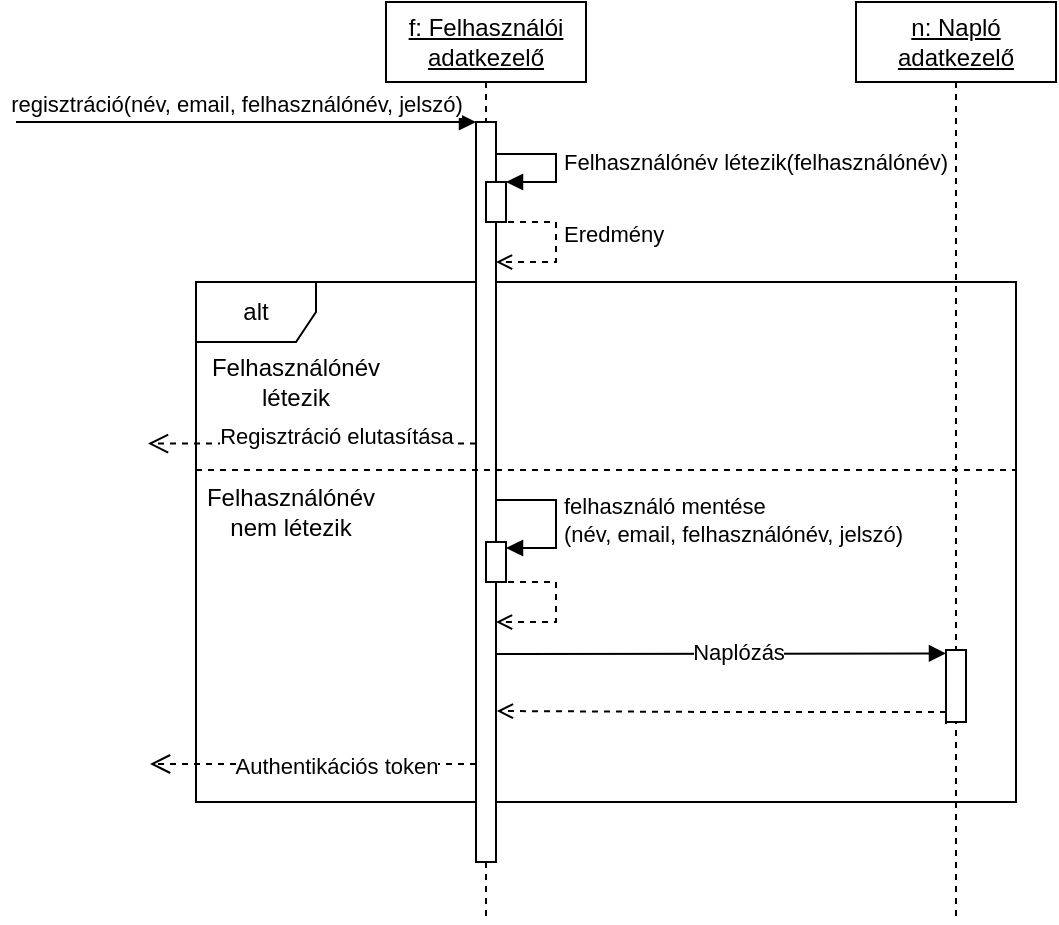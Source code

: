 <mxfile version="15.5.5" type="github">
  <diagram name="Page-1" id="13e1069c-82ec-6db2-03f1-153e76fe0fe0">
    <mxGraphModel dx="813" dy="1304" grid="1" gridSize="10" guides="1" tooltips="1" connect="1" arrows="1" fold="1" page="1" pageScale="1" pageWidth="1100" pageHeight="850" background="none" math="0" shadow="0">
      <root>
        <mxCell id="0" />
        <mxCell id="1" parent="0" />
        <mxCell id="wc8MHf9N2YYuKddE2Fxc-17" value="alt" style="shape=umlFrame;whiteSpace=wrap;html=1;" parent="1" vertex="1">
          <mxGeometry x="140" y="130" width="410" height="260" as="geometry" />
        </mxCell>
        <mxCell id="wc8MHf9N2YYuKddE2Fxc-1" value="&lt;u&gt;f: Felhasználói adatkezelő&lt;/u&gt;" style="shape=umlLifeline;perimeter=lifelinePerimeter;whiteSpace=wrap;html=1;container=1;collapsible=0;recursiveResize=0;outlineConnect=0;" parent="1" vertex="1">
          <mxGeometry x="235" y="-10" width="100" height="460" as="geometry" />
        </mxCell>
        <mxCell id="wc8MHf9N2YYuKddE2Fxc-4" value="" style="html=1;points=[];perimeter=orthogonalPerimeter;" parent="wc8MHf9N2YYuKddE2Fxc-1" vertex="1">
          <mxGeometry x="45" y="60" width="10" height="370" as="geometry" />
        </mxCell>
        <mxCell id="wc8MHf9N2YYuKddE2Fxc-5" value="regisztráció(név, email, felhasználónév, jelszó)" style="html=1;verticalAlign=bottom;endArrow=block;entryX=0;entryY=0;rounded=0;" parent="wc8MHf9N2YYuKddE2Fxc-1" target="wc8MHf9N2YYuKddE2Fxc-4" edge="1">
          <mxGeometry x="-0.043" relative="1" as="geometry">
            <mxPoint x="-185" y="60" as="sourcePoint" />
            <mxPoint as="offset" />
          </mxGeometry>
        </mxCell>
        <mxCell id="wc8MHf9N2YYuKddE2Fxc-11" value="" style="html=1;points=[];perimeter=orthogonalPerimeter;" parent="wc8MHf9N2YYuKddE2Fxc-1" vertex="1">
          <mxGeometry x="50" y="90" width="10" height="20" as="geometry" />
        </mxCell>
        <mxCell id="wc8MHf9N2YYuKddE2Fxc-12" value="Felhasználónév létezik(felhasználónév)" style="edgeStyle=orthogonalEdgeStyle;html=1;align=left;spacingLeft=2;endArrow=block;rounded=0;entryX=1;entryY=0;" parent="wc8MHf9N2YYuKddE2Fxc-1" edge="1">
          <mxGeometry x="0.176" relative="1" as="geometry">
            <mxPoint x="55" y="60" as="sourcePoint" />
            <Array as="points">
              <mxPoint x="55" y="76" />
              <mxPoint x="85" y="76" />
              <mxPoint x="85" y="90" />
            </Array>
            <mxPoint as="offset" />
            <mxPoint x="60" y="90" as="targetPoint" />
          </mxGeometry>
        </mxCell>
        <mxCell id="wc8MHf9N2YYuKddE2Fxc-16" value="Eredmény" style="edgeStyle=orthogonalEdgeStyle;html=1;align=left;spacingLeft=2;endArrow=open;rounded=0;entryX=1;entryY=0.192;entryDx=0;entryDy=0;entryPerimeter=0;dashed=1;endFill=0;" parent="wc8MHf9N2YYuKddE2Fxc-1" edge="1">
          <mxGeometry x="-0.1" relative="1" as="geometry">
            <mxPoint x="55" y="110" as="sourcePoint" />
            <Array as="points">
              <mxPoint x="85" y="110" />
              <mxPoint x="85" y="130" />
            </Array>
            <mxPoint x="55" y="130.04" as="targetPoint" />
            <mxPoint as="offset" />
          </mxGeometry>
        </mxCell>
        <mxCell id="wc8MHf9N2YYuKddE2Fxc-38" value="" style="html=1;points=[];perimeter=orthogonalPerimeter;" parent="wc8MHf9N2YYuKddE2Fxc-1" vertex="1">
          <mxGeometry x="50" y="270" width="10" height="20" as="geometry" />
        </mxCell>
        <mxCell id="wc8MHf9N2YYuKddE2Fxc-39" value="" style="edgeStyle=orthogonalEdgeStyle;html=1;align=left;spacingLeft=2;endArrow=open;rounded=0;entryX=1;entryY=0.192;entryDx=0;entryDy=0;entryPerimeter=0;dashed=1;endFill=0;" parent="wc8MHf9N2YYuKddE2Fxc-1" edge="1">
          <mxGeometry relative="1" as="geometry">
            <mxPoint x="55" y="290" as="sourcePoint" />
            <Array as="points">
              <mxPoint x="85" y="290" />
              <mxPoint x="85" y="310" />
            </Array>
            <mxPoint x="55" y="310.04" as="targetPoint" />
          </mxGeometry>
        </mxCell>
        <mxCell id="wc8MHf9N2YYuKddE2Fxc-37" value="felhasználó mentése&lt;br&gt;(név, email, felhasználónév, jelszó)" style="edgeStyle=orthogonalEdgeStyle;html=1;align=left;spacingLeft=2;endArrow=block;rounded=0;entryX=1;entryY=0;" parent="wc8MHf9N2YYuKddE2Fxc-1" edge="1">
          <mxGeometry x="0.113" relative="1" as="geometry">
            <mxPoint x="55" y="240" as="sourcePoint" />
            <Array as="points">
              <mxPoint x="55" y="249" />
              <mxPoint x="85" y="249" />
              <mxPoint x="85" y="273" />
            </Array>
            <mxPoint x="60" y="273" as="targetPoint" />
            <mxPoint as="offset" />
          </mxGeometry>
        </mxCell>
        <mxCell id="wc8MHf9N2YYuKddE2Fxc-32" value="Regisztráció elutasítása" style="html=1;verticalAlign=bottom;endArrow=open;dashed=1;endSize=8;rounded=0;" parent="wc8MHf9N2YYuKddE2Fxc-1" edge="1">
          <mxGeometry x="-0.146" y="5" relative="1" as="geometry">
            <mxPoint x="-119" y="220.76" as="targetPoint" />
            <mxPoint x="45" y="220.76" as="sourcePoint" />
            <Array as="points">
              <mxPoint x="-105" y="220.76" />
            </Array>
            <mxPoint as="offset" />
          </mxGeometry>
        </mxCell>
        <mxCell id="wc8MHf9N2YYuKddE2Fxc-6" value="Authentikációs token" style="html=1;verticalAlign=bottom;endArrow=open;dashed=1;endSize=8;rounded=0;" parent="1" edge="1">
          <mxGeometry x="-0.141" y="10" relative="1" as="geometry">
            <mxPoint x="117" y="371" as="targetPoint" />
            <mxPoint x="280" y="371" as="sourcePoint" />
            <Array as="points">
              <mxPoint x="220" y="371" />
              <mxPoint x="130" y="371" />
            </Array>
            <mxPoint as="offset" />
          </mxGeometry>
        </mxCell>
        <mxCell id="wc8MHf9N2YYuKddE2Fxc-19" value="" style="line;strokeWidth=1;fillColor=none;align=left;verticalAlign=middle;spacingTop=-1;spacingLeft=3;spacingRight=3;rotatable=0;labelPosition=right;points=[];portConstraint=eastwest;dashed=1;" parent="1" vertex="1">
          <mxGeometry x="140" y="220" width="410" height="8" as="geometry" />
        </mxCell>
        <mxCell id="wc8MHf9N2YYuKddE2Fxc-23" value="Felhasználónév létezik" style="text;html=1;strokeColor=none;fillColor=none;align=center;verticalAlign=middle;whiteSpace=wrap;rounded=0;dashed=1;" parent="1" vertex="1">
          <mxGeometry x="160" y="165" width="60" height="30" as="geometry" />
        </mxCell>
        <mxCell id="wc8MHf9N2YYuKddE2Fxc-26" value="&lt;u&gt;n: Napló&lt;br&gt;adatkezelő&lt;/u&gt;" style="shape=umlLifeline;perimeter=lifelinePerimeter;whiteSpace=wrap;html=1;container=1;collapsible=0;recursiveResize=0;outlineConnect=0;" parent="1" vertex="1">
          <mxGeometry x="470" y="-10" width="100" height="460" as="geometry" />
        </mxCell>
        <mxCell id="wc8MHf9N2YYuKddE2Fxc-27" value="" style="html=1;points=[];perimeter=orthogonalPerimeter;" parent="wc8MHf9N2YYuKddE2Fxc-26" vertex="1">
          <mxGeometry x="45" y="324" width="10" height="36" as="geometry" />
        </mxCell>
        <mxCell id="wc8MHf9N2YYuKddE2Fxc-42" value="" style="endArrow=open;endFill=0;html=1;edgeStyle=orthogonalEdgeStyle;align=left;verticalAlign=top;rounded=0;entryX=1.043;entryY=0.923;entryDx=0;entryDy=0;entryPerimeter=0;dashed=1;" parent="wc8MHf9N2YYuKddE2Fxc-26" edge="1">
          <mxGeometry x="-1" relative="1" as="geometry">
            <mxPoint x="45" y="361" as="sourcePoint" />
            <mxPoint x="-179.57" y="354.51" as="targetPoint" />
            <Array as="points">
              <mxPoint x="45" y="355" />
              <mxPoint x="-68" y="355" />
            </Array>
          </mxGeometry>
        </mxCell>
        <mxCell id="wc8MHf9N2YYuKddE2Fxc-36" value="Felhasználónév nem létezik" style="text;html=1;strokeColor=none;fillColor=none;align=center;verticalAlign=middle;whiteSpace=wrap;rounded=0;dashed=1;" parent="1" vertex="1">
          <mxGeometry x="155" y="230" width="65" height="30" as="geometry" />
        </mxCell>
        <mxCell id="wc8MHf9N2YYuKddE2Fxc-40" value="" style="endArrow=block;endFill=1;html=1;edgeStyle=orthogonalEdgeStyle;align=left;verticalAlign=top;rounded=0;entryX=0;entryY=0.034;entryDx=0;entryDy=0;entryPerimeter=0;" parent="1" edge="1">
          <mxGeometry x="-1" relative="1" as="geometry">
            <mxPoint x="290" y="316" as="sourcePoint" />
            <mxPoint x="515" y="315.7" as="targetPoint" />
            <Array as="points">
              <mxPoint x="515" y="316" />
            </Array>
          </mxGeometry>
        </mxCell>
        <mxCell id="wc8MHf9N2YYuKddE2Fxc-44" value="Naplózás" style="edgeLabel;html=1;align=center;verticalAlign=middle;resizable=0;points=[];" parent="wc8MHf9N2YYuKddE2Fxc-40" vertex="1" connectable="0">
          <mxGeometry x="0.32" y="-1" relative="1" as="geometry">
            <mxPoint x="-28" y="-2" as="offset" />
          </mxGeometry>
        </mxCell>
      </root>
    </mxGraphModel>
  </diagram>
</mxfile>
